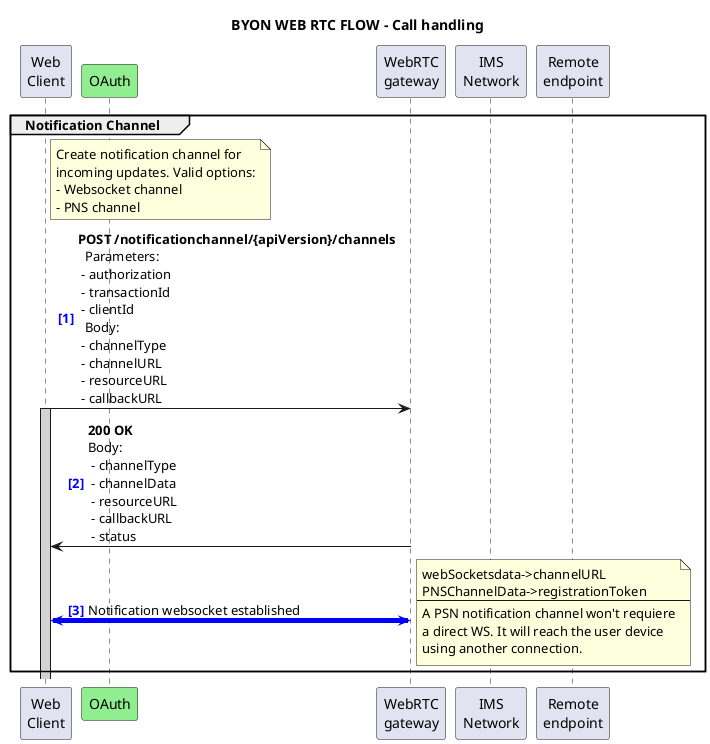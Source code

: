 @startuml BYON Callhandling

title "BYON WEB RTC FLOW - Call handling"
autonumber "<font color=blue><b>[0]"

<style>
.audioStyle {
  arrow {
    LineColor red
    LineThickness 5
  }
}
.wsStyle {
  arrow {
    LineColor blue
    LineThickness 5
  }
}
</style>

'participant "Notification\nclient" as WebClient
participant "Web\nClient" as WebClient
participant OAuth #LightGreen
participant "WebRTC\ngateway" as WebRTC_GW
participant "IMS\nNetwork" as IMS_Network
participant "Remote\nendpoint" as RemoteEndpoint

' --- Notification Channel 
group Notification Channel 
note right WebClient
  Create notification channel for
  incoming updates. Valid options:
  - Websocket channel
  - PNS channel
end note
  
WebClient -> WebRTC_GW: **POST /notificationchannel/{apiVersion}/channels** \n\
  Parameters:\n - authorization\n - transactionId\n - clientId\n\
  Body:\n - channelType\n - channelURL\n - resourceURL\n - callbackURL

activate WebClient #LightGray

WebRTC_GW -> WebClient: **200 OK**\nBody:\n\
 - channelType\n - channelData\n - resourceURL\n - callbackURL\n - status

WebClient <-> WebRTC_GW <<wsStyle>>: Notification websocket established
note right
  webSocketsdata->channelURL
  PNSChannelData->registrationToken
  --
  A PSN notification channel won't requiere
  a direct WS. It will reach the user device
  using another connection.
end note
end

@enduml
